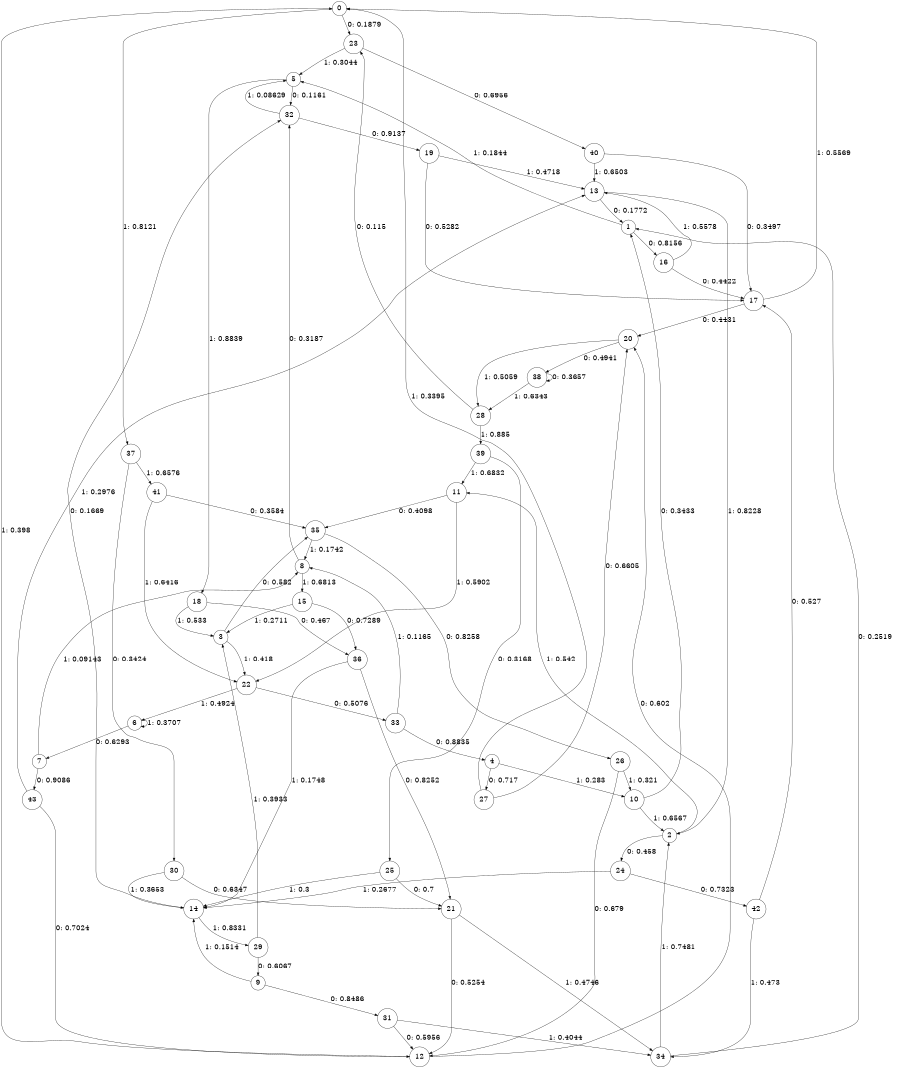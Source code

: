digraph "ch21faceL8" {
size = "6,8.5";
ratio = "fill";
node [shape = circle];
node [fontsize = 24];
edge [fontsize = 24];
0 -> 23 [label = "0: 0.1879   "];
0 -> 37 [label = "1: 0.8121   "];
1 -> 16 [label = "0: 0.8156   "];
1 -> 5 [label = "1: 0.1844   "];
2 -> 24 [label = "0: 0.458    "];
2 -> 11 [label = "1: 0.542    "];
3 -> 35 [label = "0: 0.582    "];
3 -> 22 [label = "1: 0.418    "];
4 -> 27 [label = "0: 0.717    "];
4 -> 10 [label = "1: 0.283    "];
5 -> 32 [label = "0: 0.1161   "];
5 -> 18 [label = "1: 0.8839   "];
6 -> 7 [label = "0: 0.6293   "];
6 -> 6 [label = "1: 0.3707   "];
7 -> 43 [label = "0: 0.9086   "];
7 -> 8 [label = "1: 0.09143  "];
8 -> 32 [label = "0: 0.3187   "];
8 -> 15 [label = "1: 0.6813   "];
9 -> 31 [label = "0: 0.8486   "];
9 -> 14 [label = "1: 0.1514   "];
10 -> 1 [label = "0: 0.3433   "];
10 -> 2 [label = "1: 0.6567   "];
11 -> 35 [label = "0: 0.4098   "];
11 -> 22 [label = "1: 0.5902   "];
12 -> 20 [label = "0: 0.602    "];
12 -> 0 [label = "1: 0.398    "];
13 -> 1 [label = "0: 0.1772   "];
13 -> 2 [label = "1: 0.8228   "];
14 -> 32 [label = "0: 0.1669   "];
14 -> 29 [label = "1: 0.8331   "];
15 -> 36 [label = "0: 0.7289   "];
15 -> 3 [label = "1: 0.2711   "];
16 -> 17 [label = "0: 0.4422   "];
16 -> 13 [label = "1: 0.5578   "];
17 -> 20 [label = "0: 0.4431   "];
17 -> 0 [label = "1: 0.5569   "];
18 -> 36 [label = "0: 0.467    "];
18 -> 3 [label = "1: 0.533    "];
19 -> 17 [label = "0: 0.5282   "];
19 -> 13 [label = "1: 0.4718   "];
20 -> 38 [label = "0: 0.4941   "];
20 -> 28 [label = "1: 0.5059   "];
21 -> 12 [label = "0: 0.5254   "];
21 -> 34 [label = "1: 0.4746   "];
22 -> 33 [label = "0: 0.5076   "];
22 -> 6 [label = "1: 0.4924   "];
23 -> 40 [label = "0: 0.6956   "];
23 -> 5 [label = "1: 0.3044   "];
24 -> 42 [label = "0: 0.7323   "];
24 -> 14 [label = "1: 0.2677   "];
25 -> 21 [label = "0: 0.7      "];
25 -> 14 [label = "1: 0.3      "];
26 -> 12 [label = "0: 0.679    "];
26 -> 10 [label = "1: 0.321    "];
27 -> 20 [label = "0: 0.6605   "];
27 -> 0 [label = "1: 0.3395   "];
28 -> 23 [label = "0: 0.115    "];
28 -> 39 [label = "1: 0.885    "];
29 -> 9 [label = "0: 0.6067   "];
29 -> 3 [label = "1: 0.3933   "];
30 -> 21 [label = "0: 0.6347   "];
30 -> 14 [label = "1: 0.3653   "];
31 -> 12 [label = "0: 0.5956   "];
31 -> 34 [label = "1: 0.4044   "];
32 -> 19 [label = "0: 0.9137   "];
32 -> 5 [label = "1: 0.08629  "];
33 -> 4 [label = "0: 0.8835   "];
33 -> 8 [label = "1: 0.1165   "];
34 -> 1 [label = "0: 0.2519   "];
34 -> 2 [label = "1: 0.7481   "];
35 -> 26 [label = "0: 0.8258   "];
35 -> 8 [label = "1: 0.1742   "];
36 -> 21 [label = "0: 0.8252   "];
36 -> 14 [label = "1: 0.1748   "];
37 -> 30 [label = "0: 0.3424   "];
37 -> 41 [label = "1: 0.6576   "];
38 -> 38 [label = "0: 0.3657   "];
38 -> 28 [label = "1: 0.6343   "];
39 -> 25 [label = "0: 0.3168   "];
39 -> 11 [label = "1: 0.6832   "];
40 -> 17 [label = "0: 0.3497   "];
40 -> 13 [label = "1: 0.6503   "];
41 -> 35 [label = "0: 0.3584   "];
41 -> 22 [label = "1: 0.6416   "];
42 -> 17 [label = "0: 0.527    "];
42 -> 34 [label = "1: 0.473    "];
43 -> 12 [label = "0: 0.7024   "];
43 -> 13 [label = "1: 0.2976   "];
}